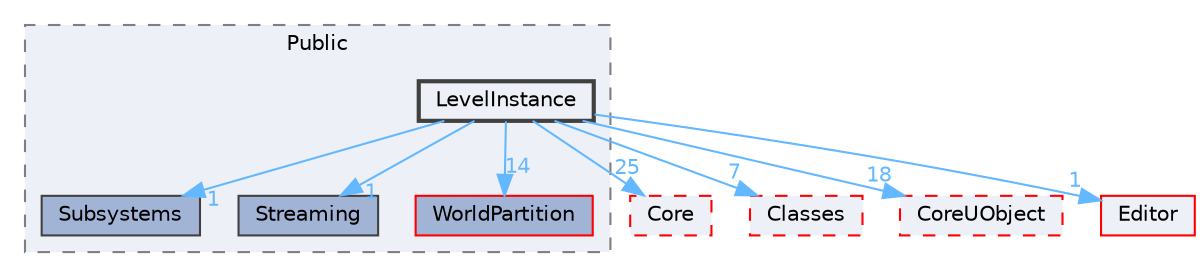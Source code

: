 digraph "LevelInstance"
{
 // INTERACTIVE_SVG=YES
 // LATEX_PDF_SIZE
  bgcolor="transparent";
  edge [fontname=Helvetica,fontsize=10,labelfontname=Helvetica,labelfontsize=10];
  node [fontname=Helvetica,fontsize=10,shape=box,height=0.2,width=0.4];
  compound=true
  subgraph clusterdir_1d06a51bfc871a6a1823440d0d72725c {
    graph [ bgcolor="#edf0f7", pencolor="grey50", label="Public", fontname=Helvetica,fontsize=10 style="filled,dashed", URL="dir_1d06a51bfc871a6a1823440d0d72725c.html",tooltip=""]
  dir_038a019aac33015d2e114ea0353252e9 [label="Subsystems", fillcolor="#a2b4d6", color="grey25", style="filled", URL="dir_038a019aac33015d2e114ea0353252e9.html",tooltip=""];
  dir_19bcb9066b3f763dc18efb44023685b2 [label="Streaming", fillcolor="#a2b4d6", color="grey25", style="filled", URL="dir_19bcb9066b3f763dc18efb44023685b2.html",tooltip=""];
  dir_4e67b97133d7657ee6894589ad2a7aee [label="WorldPartition", fillcolor="#a2b4d6", color="red", style="filled", URL="dir_4e67b97133d7657ee6894589ad2a7aee.html",tooltip=""];
  dir_ba616262c2104d9293c641524ebb83b2 [label="LevelInstance", fillcolor="#edf0f7", color="grey25", style="filled,bold", URL="dir_ba616262c2104d9293c641524ebb83b2.html",tooltip=""];
  }
  dir_0e6cddcc9caa1238c7f3774224afaa45 [label="Core", fillcolor="#edf0f7", color="red", style="filled,dashed", URL="dir_0e6cddcc9caa1238c7f3774224afaa45.html",tooltip=""];
  dir_0ed647eebe6ffcaa496d3842b7cec6ce [label="Classes", fillcolor="#edf0f7", color="red", style="filled,dashed", URL="dir_0ed647eebe6ffcaa496d3842b7cec6ce.html",tooltip=""];
  dir_4c499e5e32e2b4479ad7e552df73eeae [label="CoreUObject", fillcolor="#edf0f7", color="red", style="filled,dashed", URL="dir_4c499e5e32e2b4479ad7e552df73eeae.html",tooltip=""];
  dir_b26507eead720464ba2ac6bbc6dcec5f [label="Editor", fillcolor="#edf0f7", color="red", style="filled", URL="dir_b26507eead720464ba2ac6bbc6dcec5f.html",tooltip=""];
  dir_ba616262c2104d9293c641524ebb83b2->dir_038a019aac33015d2e114ea0353252e9 [headlabel="1", labeldistance=1.5 headhref="dir_000562_001151.html" href="dir_000562_001151.html" color="steelblue1" fontcolor="steelblue1"];
  dir_ba616262c2104d9293c641524ebb83b2->dir_0e6cddcc9caa1238c7f3774224afaa45 [headlabel="25", labeldistance=1.5 headhref="dir_000562_000266.html" href="dir_000562_000266.html" color="steelblue1" fontcolor="steelblue1"];
  dir_ba616262c2104d9293c641524ebb83b2->dir_0ed647eebe6ffcaa496d3842b7cec6ce [headlabel="7", labeldistance=1.5 headhref="dir_000562_000193.html" href="dir_000562_000193.html" color="steelblue1" fontcolor="steelblue1"];
  dir_ba616262c2104d9293c641524ebb83b2->dir_19bcb9066b3f763dc18efb44023685b2 [headlabel="1", labeldistance=1.5 headhref="dir_000562_001141.html" href="dir_000562_001141.html" color="steelblue1" fontcolor="steelblue1"];
  dir_ba616262c2104d9293c641524ebb83b2->dir_4c499e5e32e2b4479ad7e552df73eeae [headlabel="18", labeldistance=1.5 headhref="dir_000562_000268.html" href="dir_000562_000268.html" color="steelblue1" fontcolor="steelblue1"];
  dir_ba616262c2104d9293c641524ebb83b2->dir_4e67b97133d7657ee6894589ad2a7aee [headlabel="14", labeldistance=1.5 headhref="dir_000562_001298.html" href="dir_000562_001298.html" color="steelblue1" fontcolor="steelblue1"];
  dir_ba616262c2104d9293c641524ebb83b2->dir_b26507eead720464ba2ac6bbc6dcec5f [headlabel="1", labeldistance=1.5 headhref="dir_000562_000357.html" href="dir_000562_000357.html" color="steelblue1" fontcolor="steelblue1"];
}
